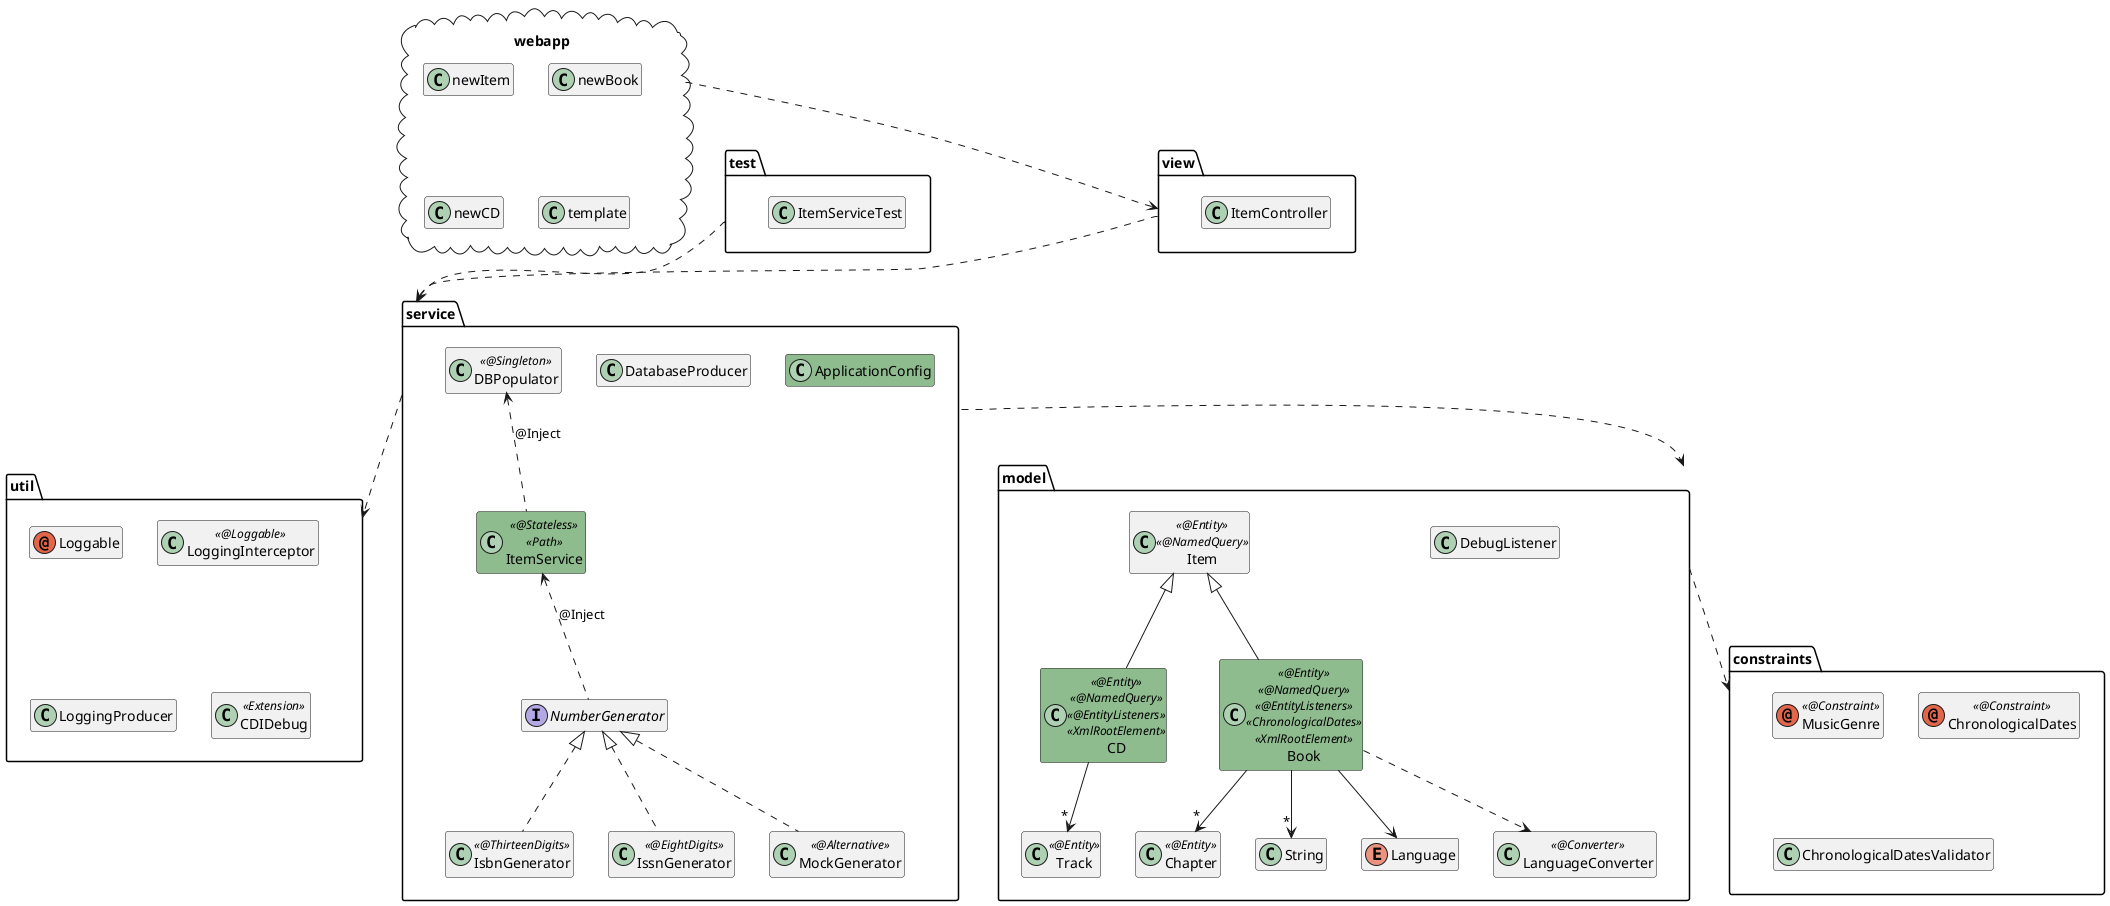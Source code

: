 @startuml

hide members

package "test" {
    class ItemServiceTest
}

package "webapp"  <<Cloud>> {
    class newItem
    class newBook
    class newCD
    class template
}

package "view"  {
    class ItemController
}

package "service" {
    interface NumberGenerator
    class IsbnGenerator << @ThirteenDigits >>
    class IssnGenerator << @EightDigits >>
    class MockGenerator << @Alternative >>
    class ItemService << @Stateless >> << Path >> #8FBC8F
    class ApplicationConfig #8FBC8F
    class DatabaseProducer
    class DBPopulator << @Singleton >>

    ItemService <.. NumberGenerator : @Inject
    DBPopulator <.. ItemService : @Inject
    NumberGenerator <|.. IsbnGenerator
    NumberGenerator <|.. IssnGenerator
    NumberGenerator <|.. MockGenerator
}

package "model" {
    class DebugListener
    class Item << @Entity >> << @NamedQuery >>
    class CD << @Entity >> << @NamedQuery >> << @EntityListeners >> << XmlRootElement >> #8FBC8F
    class Track << @Entity >>
    class Chapter << @Entity >>
    class Book << @Entity >> << @NamedQuery >> << @EntityListeners >> << ChronologicalDates >> << XmlRootElement >> #8FBC8F
    class String
    enum Language
    class LanguageConverter << @Converter >>

    Item <|-- CD
    Item <|-- Book
    CD --> "*" Track
    Book --> "*" String
    Book --> "*" Chapter
    Book --> Language
    Book ..> LanguageConverter
}

package "constraints" {
    annotation MusicGenre << @Constraint >>
    annotation ChronologicalDates << @Constraint >>
    class ChronologicalDatesValidator
}

package "util" {
    annotation Loggable
    class LoggingInterceptor << @Loggable >>
    class LoggingProducer
    class CDIDebug << Extension >>
}

test ..> service
webapp ..> view
view ..> service
service ..> model
service ..> util
model ..> constraints

@enduml
